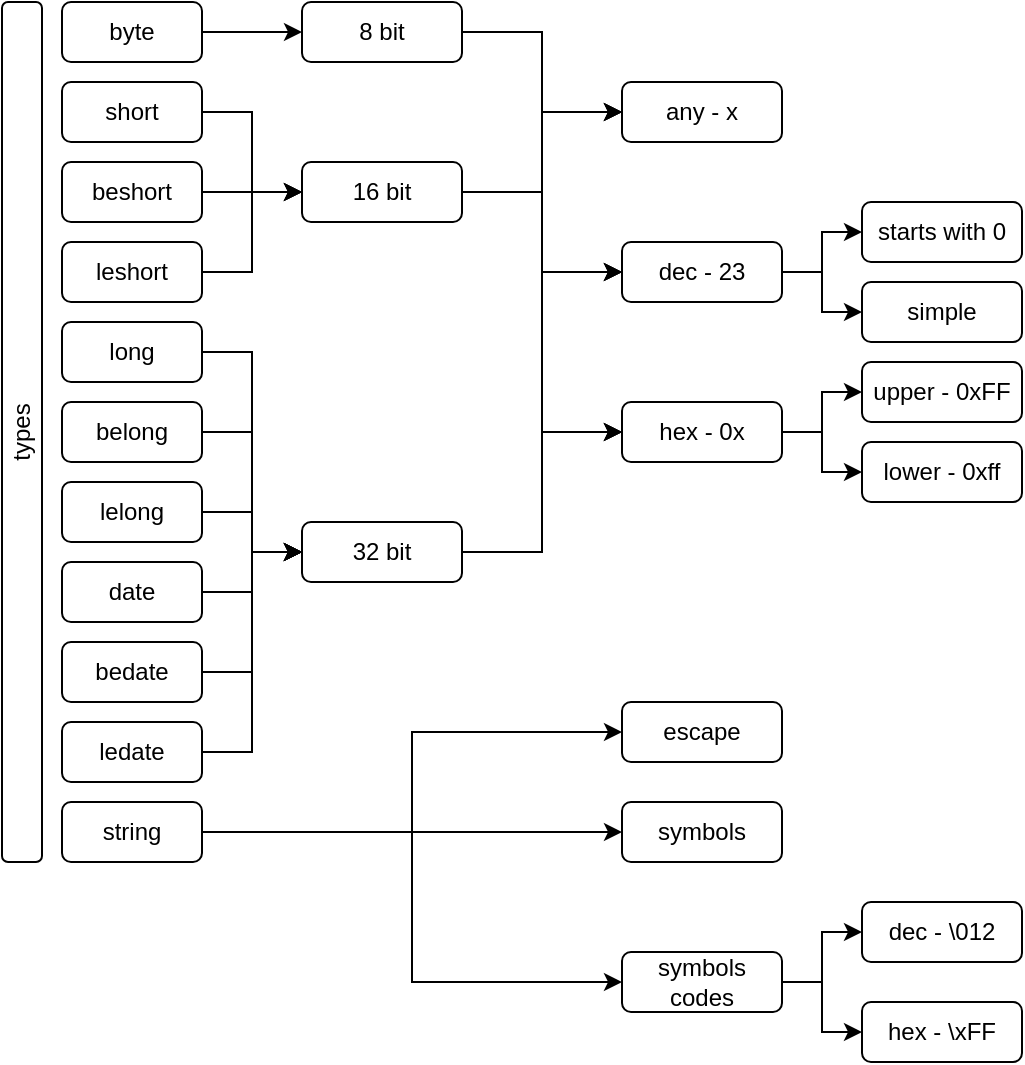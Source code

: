 <mxfile version="24.2.5" type="device">
  <diagram name="Page-1" id="iKV885fKfVe-VZ5SNfUJ">
    <mxGraphModel dx="830" dy="478" grid="1" gridSize="10" guides="1" tooltips="1" connect="1" arrows="1" fold="1" page="1" pageScale="1" pageWidth="850" pageHeight="1100" math="0" shadow="0">
      <root>
        <mxCell id="0" />
        <mxCell id="1" parent="0" />
        <mxCell id="QEwX6xP_3mHFgEH4Jfc6-68" style="edgeStyle=orthogonalEdgeStyle;rounded=0;orthogonalLoop=1;jettySize=auto;html=1;entryX=0;entryY=0.5;entryDx=0;entryDy=0;" edge="1" parent="1" source="QEwX6xP_3mHFgEH4Jfc6-1" target="QEwX6xP_3mHFgEH4Jfc6-59">
          <mxGeometry relative="1" as="geometry" />
        </mxCell>
        <mxCell id="QEwX6xP_3mHFgEH4Jfc6-69" style="edgeStyle=orthogonalEdgeStyle;rounded=0;orthogonalLoop=1;jettySize=auto;html=1;entryX=0;entryY=0.5;entryDx=0;entryDy=0;" edge="1" parent="1" source="QEwX6xP_3mHFgEH4Jfc6-1" target="QEwX6xP_3mHFgEH4Jfc6-60">
          <mxGeometry relative="1" as="geometry" />
        </mxCell>
        <mxCell id="QEwX6xP_3mHFgEH4Jfc6-71" style="edgeStyle=orthogonalEdgeStyle;rounded=0;orthogonalLoop=1;jettySize=auto;html=1;entryX=0;entryY=0.5;entryDx=0;entryDy=0;" edge="1" parent="1" source="QEwX6xP_3mHFgEH4Jfc6-1" target="QEwX6xP_3mHFgEH4Jfc6-63">
          <mxGeometry relative="1" as="geometry" />
        </mxCell>
        <mxCell id="QEwX6xP_3mHFgEH4Jfc6-1" value="string" style="rounded=1;whiteSpace=wrap;html=1;" vertex="1" parent="1">
          <mxGeometry x="160" y="530" width="70" height="30" as="geometry" />
        </mxCell>
        <mxCell id="QEwX6xP_3mHFgEH4Jfc6-29" style="edgeStyle=orthogonalEdgeStyle;rounded=0;orthogonalLoop=1;jettySize=auto;html=1;entryX=0;entryY=0.5;entryDx=0;entryDy=0;" edge="1" parent="1" source="QEwX6xP_3mHFgEH4Jfc6-2" target="QEwX6xP_3mHFgEH4Jfc6-23">
          <mxGeometry relative="1" as="geometry" />
        </mxCell>
        <mxCell id="QEwX6xP_3mHFgEH4Jfc6-2" value="byte" style="rounded=1;whiteSpace=wrap;html=1;" vertex="1" parent="1">
          <mxGeometry x="160" y="130" width="70" height="30" as="geometry" />
        </mxCell>
        <mxCell id="QEwX6xP_3mHFgEH4Jfc6-30" style="edgeStyle=orthogonalEdgeStyle;rounded=0;orthogonalLoop=1;jettySize=auto;html=1;entryX=0;entryY=0.5;entryDx=0;entryDy=0;" edge="1" parent="1" source="QEwX6xP_3mHFgEH4Jfc6-3" target="QEwX6xP_3mHFgEH4Jfc6-24">
          <mxGeometry relative="1" as="geometry" />
        </mxCell>
        <mxCell id="QEwX6xP_3mHFgEH4Jfc6-3" value="short" style="rounded=1;whiteSpace=wrap;html=1;" vertex="1" parent="1">
          <mxGeometry x="160" y="170" width="70" height="30" as="geometry" />
        </mxCell>
        <mxCell id="QEwX6xP_3mHFgEH4Jfc6-39" style="edgeStyle=orthogonalEdgeStyle;rounded=0;orthogonalLoop=1;jettySize=auto;html=1;entryX=0;entryY=0.5;entryDx=0;entryDy=0;" edge="1" parent="1" source="QEwX6xP_3mHFgEH4Jfc6-4" target="QEwX6xP_3mHFgEH4Jfc6-25">
          <mxGeometry relative="1" as="geometry" />
        </mxCell>
        <mxCell id="QEwX6xP_3mHFgEH4Jfc6-4" value="long" style="rounded=1;whiteSpace=wrap;html=1;" vertex="1" parent="1">
          <mxGeometry x="160" y="290" width="70" height="30" as="geometry" />
        </mxCell>
        <mxCell id="QEwX6xP_3mHFgEH4Jfc6-42" style="edgeStyle=orthogonalEdgeStyle;rounded=0;orthogonalLoop=1;jettySize=auto;html=1;entryX=0;entryY=0.5;entryDx=0;entryDy=0;" edge="1" parent="1" source="QEwX6xP_3mHFgEH4Jfc6-5" target="QEwX6xP_3mHFgEH4Jfc6-25">
          <mxGeometry relative="1" as="geometry" />
        </mxCell>
        <mxCell id="QEwX6xP_3mHFgEH4Jfc6-5" value="date" style="rounded=1;whiteSpace=wrap;html=1;" vertex="1" parent="1">
          <mxGeometry x="160" y="410" width="70" height="30" as="geometry" />
        </mxCell>
        <mxCell id="QEwX6xP_3mHFgEH4Jfc6-31" style="edgeStyle=orthogonalEdgeStyle;rounded=0;orthogonalLoop=1;jettySize=auto;html=1;" edge="1" parent="1" source="QEwX6xP_3mHFgEH4Jfc6-6">
          <mxGeometry relative="1" as="geometry">
            <mxPoint x="280" y="225" as="targetPoint" />
          </mxGeometry>
        </mxCell>
        <mxCell id="QEwX6xP_3mHFgEH4Jfc6-6" value="beshort" style="rounded=1;whiteSpace=wrap;html=1;" vertex="1" parent="1">
          <mxGeometry x="160" y="210" width="70" height="30" as="geometry" />
        </mxCell>
        <mxCell id="QEwX6xP_3mHFgEH4Jfc6-40" style="edgeStyle=orthogonalEdgeStyle;rounded=0;orthogonalLoop=1;jettySize=auto;html=1;entryX=0;entryY=0.5;entryDx=0;entryDy=0;" edge="1" parent="1" source="QEwX6xP_3mHFgEH4Jfc6-7" target="QEwX6xP_3mHFgEH4Jfc6-25">
          <mxGeometry relative="1" as="geometry" />
        </mxCell>
        <mxCell id="QEwX6xP_3mHFgEH4Jfc6-7" value="belong" style="rounded=1;whiteSpace=wrap;html=1;" vertex="1" parent="1">
          <mxGeometry x="160" y="330" width="70" height="30" as="geometry" />
        </mxCell>
        <mxCell id="QEwX6xP_3mHFgEH4Jfc6-43" style="edgeStyle=orthogonalEdgeStyle;rounded=0;orthogonalLoop=1;jettySize=auto;html=1;entryX=0;entryY=0.5;entryDx=0;entryDy=0;" edge="1" parent="1" source="QEwX6xP_3mHFgEH4Jfc6-8" target="QEwX6xP_3mHFgEH4Jfc6-25">
          <mxGeometry relative="1" as="geometry" />
        </mxCell>
        <mxCell id="QEwX6xP_3mHFgEH4Jfc6-8" value="bedate" style="rounded=1;whiteSpace=wrap;html=1;" vertex="1" parent="1">
          <mxGeometry x="160" y="450" width="70" height="30" as="geometry" />
        </mxCell>
        <mxCell id="QEwX6xP_3mHFgEH4Jfc6-32" style="edgeStyle=orthogonalEdgeStyle;rounded=0;orthogonalLoop=1;jettySize=auto;html=1;entryX=0;entryY=0.5;entryDx=0;entryDy=0;" edge="1" parent="1" source="QEwX6xP_3mHFgEH4Jfc6-10" target="QEwX6xP_3mHFgEH4Jfc6-24">
          <mxGeometry relative="1" as="geometry" />
        </mxCell>
        <mxCell id="QEwX6xP_3mHFgEH4Jfc6-10" value="leshort" style="rounded=1;whiteSpace=wrap;html=1;" vertex="1" parent="1">
          <mxGeometry x="160" y="250" width="70" height="30" as="geometry" />
        </mxCell>
        <mxCell id="QEwX6xP_3mHFgEH4Jfc6-41" style="edgeStyle=orthogonalEdgeStyle;rounded=0;orthogonalLoop=1;jettySize=auto;html=1;entryX=0;entryY=0.5;entryDx=0;entryDy=0;" edge="1" parent="1" source="QEwX6xP_3mHFgEH4Jfc6-11" target="QEwX6xP_3mHFgEH4Jfc6-25">
          <mxGeometry relative="1" as="geometry" />
        </mxCell>
        <mxCell id="QEwX6xP_3mHFgEH4Jfc6-11" value="lelong" style="rounded=1;whiteSpace=wrap;html=1;" vertex="1" parent="1">
          <mxGeometry x="160" y="370" width="70" height="30" as="geometry" />
        </mxCell>
        <mxCell id="QEwX6xP_3mHFgEH4Jfc6-44" style="edgeStyle=orthogonalEdgeStyle;rounded=0;orthogonalLoop=1;jettySize=auto;html=1;entryX=0;entryY=0.5;entryDx=0;entryDy=0;" edge="1" parent="1" source="QEwX6xP_3mHFgEH4Jfc6-12" target="QEwX6xP_3mHFgEH4Jfc6-25">
          <mxGeometry relative="1" as="geometry" />
        </mxCell>
        <mxCell id="QEwX6xP_3mHFgEH4Jfc6-12" value="ledate" style="rounded=1;whiteSpace=wrap;html=1;" vertex="1" parent="1">
          <mxGeometry x="160" y="490" width="70" height="30" as="geometry" />
        </mxCell>
        <mxCell id="QEwX6xP_3mHFgEH4Jfc6-13" value="types" style="rounded=1;whiteSpace=wrap;html=1;horizontal=0;" vertex="1" parent="1">
          <mxGeometry x="130" y="130" width="20" height="430" as="geometry" />
        </mxCell>
        <mxCell id="QEwX6xP_3mHFgEH4Jfc6-14" value="any - x" style="rounded=1;whiteSpace=wrap;html=1;" vertex="1" parent="1">
          <mxGeometry x="440" y="170" width="80" height="30" as="geometry" />
        </mxCell>
        <mxCell id="QEwX6xP_3mHFgEH4Jfc6-54" style="edgeStyle=orthogonalEdgeStyle;rounded=0;orthogonalLoop=1;jettySize=auto;html=1;" edge="1" parent="1" source="QEwX6xP_3mHFgEH4Jfc6-15" target="QEwX6xP_3mHFgEH4Jfc6-27">
          <mxGeometry relative="1" as="geometry" />
        </mxCell>
        <mxCell id="QEwX6xP_3mHFgEH4Jfc6-55" style="edgeStyle=orthogonalEdgeStyle;rounded=0;orthogonalLoop=1;jettySize=auto;html=1;entryX=0;entryY=0.5;entryDx=0;entryDy=0;" edge="1" parent="1" source="QEwX6xP_3mHFgEH4Jfc6-15" target="QEwX6xP_3mHFgEH4Jfc6-28">
          <mxGeometry relative="1" as="geometry" />
        </mxCell>
        <mxCell id="QEwX6xP_3mHFgEH4Jfc6-15" value="dec - 23" style="rounded=1;whiteSpace=wrap;html=1;" vertex="1" parent="1">
          <mxGeometry x="440" y="250" width="80" height="30" as="geometry" />
        </mxCell>
        <mxCell id="QEwX6xP_3mHFgEH4Jfc6-56" style="edgeStyle=orthogonalEdgeStyle;rounded=0;orthogonalLoop=1;jettySize=auto;html=1;entryX=0;entryY=0.5;entryDx=0;entryDy=0;" edge="1" parent="1" source="QEwX6xP_3mHFgEH4Jfc6-17" target="QEwX6xP_3mHFgEH4Jfc6-19">
          <mxGeometry relative="1" as="geometry" />
        </mxCell>
        <mxCell id="QEwX6xP_3mHFgEH4Jfc6-57" style="edgeStyle=orthogonalEdgeStyle;rounded=0;orthogonalLoop=1;jettySize=auto;html=1;entryX=0;entryY=0.5;entryDx=0;entryDy=0;" edge="1" parent="1" source="QEwX6xP_3mHFgEH4Jfc6-17" target="QEwX6xP_3mHFgEH4Jfc6-20">
          <mxGeometry relative="1" as="geometry" />
        </mxCell>
        <mxCell id="QEwX6xP_3mHFgEH4Jfc6-17" value="hex - 0x" style="rounded=1;whiteSpace=wrap;html=1;" vertex="1" parent="1">
          <mxGeometry x="440" y="330" width="80" height="30" as="geometry" />
        </mxCell>
        <mxCell id="QEwX6xP_3mHFgEH4Jfc6-19" value="upper - 0xFF" style="rounded=1;whiteSpace=wrap;html=1;" vertex="1" parent="1">
          <mxGeometry x="560" y="310" width="80" height="30" as="geometry" />
        </mxCell>
        <mxCell id="QEwX6xP_3mHFgEH4Jfc6-20" value="lower - 0xff" style="rounded=1;whiteSpace=wrap;html=1;" vertex="1" parent="1">
          <mxGeometry x="560" y="350" width="80" height="30" as="geometry" />
        </mxCell>
        <mxCell id="QEwX6xP_3mHFgEH4Jfc6-45" style="edgeStyle=orthogonalEdgeStyle;rounded=0;orthogonalLoop=1;jettySize=auto;html=1;entryX=0;entryY=0.5;entryDx=0;entryDy=0;" edge="1" parent="1" source="QEwX6xP_3mHFgEH4Jfc6-23" target="QEwX6xP_3mHFgEH4Jfc6-14">
          <mxGeometry relative="1" as="geometry" />
        </mxCell>
        <mxCell id="QEwX6xP_3mHFgEH4Jfc6-48" style="edgeStyle=orthogonalEdgeStyle;rounded=0;orthogonalLoop=1;jettySize=auto;html=1;entryX=0;entryY=0.5;entryDx=0;entryDy=0;" edge="1" parent="1" source="QEwX6xP_3mHFgEH4Jfc6-23" target="QEwX6xP_3mHFgEH4Jfc6-15">
          <mxGeometry relative="1" as="geometry" />
        </mxCell>
        <mxCell id="QEwX6xP_3mHFgEH4Jfc6-51" style="edgeStyle=orthogonalEdgeStyle;rounded=0;orthogonalLoop=1;jettySize=auto;html=1;entryX=0;entryY=0.5;entryDx=0;entryDy=0;" edge="1" parent="1" source="QEwX6xP_3mHFgEH4Jfc6-23" target="QEwX6xP_3mHFgEH4Jfc6-17">
          <mxGeometry relative="1" as="geometry" />
        </mxCell>
        <mxCell id="QEwX6xP_3mHFgEH4Jfc6-23" value="8 bit" style="rounded=1;whiteSpace=wrap;html=1;" vertex="1" parent="1">
          <mxGeometry x="280" y="130" width="80" height="30" as="geometry" />
        </mxCell>
        <mxCell id="QEwX6xP_3mHFgEH4Jfc6-46" style="edgeStyle=orthogonalEdgeStyle;rounded=0;orthogonalLoop=1;jettySize=auto;html=1;entryX=0;entryY=0.5;entryDx=0;entryDy=0;" edge="1" parent="1" source="QEwX6xP_3mHFgEH4Jfc6-24" target="QEwX6xP_3mHFgEH4Jfc6-14">
          <mxGeometry relative="1" as="geometry" />
        </mxCell>
        <mxCell id="QEwX6xP_3mHFgEH4Jfc6-49" style="edgeStyle=orthogonalEdgeStyle;rounded=0;orthogonalLoop=1;jettySize=auto;html=1;entryX=0;entryY=0.5;entryDx=0;entryDy=0;" edge="1" parent="1" source="QEwX6xP_3mHFgEH4Jfc6-24" target="QEwX6xP_3mHFgEH4Jfc6-15">
          <mxGeometry relative="1" as="geometry" />
        </mxCell>
        <mxCell id="QEwX6xP_3mHFgEH4Jfc6-52" style="edgeStyle=orthogonalEdgeStyle;rounded=0;orthogonalLoop=1;jettySize=auto;html=1;entryX=0;entryY=0.5;entryDx=0;entryDy=0;" edge="1" parent="1" source="QEwX6xP_3mHFgEH4Jfc6-24" target="QEwX6xP_3mHFgEH4Jfc6-17">
          <mxGeometry relative="1" as="geometry" />
        </mxCell>
        <mxCell id="QEwX6xP_3mHFgEH4Jfc6-24" value="16 bit" style="rounded=1;whiteSpace=wrap;html=1;" vertex="1" parent="1">
          <mxGeometry x="280" y="210" width="80" height="30" as="geometry" />
        </mxCell>
        <mxCell id="QEwX6xP_3mHFgEH4Jfc6-47" style="edgeStyle=orthogonalEdgeStyle;rounded=0;orthogonalLoop=1;jettySize=auto;html=1;entryX=0;entryY=0.5;entryDx=0;entryDy=0;" edge="1" parent="1" source="QEwX6xP_3mHFgEH4Jfc6-25" target="QEwX6xP_3mHFgEH4Jfc6-14">
          <mxGeometry relative="1" as="geometry" />
        </mxCell>
        <mxCell id="QEwX6xP_3mHFgEH4Jfc6-50" style="edgeStyle=orthogonalEdgeStyle;rounded=0;orthogonalLoop=1;jettySize=auto;html=1;entryX=0;entryY=0.5;entryDx=0;entryDy=0;" edge="1" parent="1" source="QEwX6xP_3mHFgEH4Jfc6-25" target="QEwX6xP_3mHFgEH4Jfc6-15">
          <mxGeometry relative="1" as="geometry" />
        </mxCell>
        <mxCell id="QEwX6xP_3mHFgEH4Jfc6-53" style="edgeStyle=orthogonalEdgeStyle;rounded=0;orthogonalLoop=1;jettySize=auto;html=1;entryX=0;entryY=0.5;entryDx=0;entryDy=0;" edge="1" parent="1" source="QEwX6xP_3mHFgEH4Jfc6-25" target="QEwX6xP_3mHFgEH4Jfc6-17">
          <mxGeometry relative="1" as="geometry" />
        </mxCell>
        <mxCell id="QEwX6xP_3mHFgEH4Jfc6-25" value="32 bit" style="rounded=1;whiteSpace=wrap;html=1;" vertex="1" parent="1">
          <mxGeometry x="280" y="390" width="80" height="30" as="geometry" />
        </mxCell>
        <mxCell id="QEwX6xP_3mHFgEH4Jfc6-27" value="starts with 0" style="rounded=1;whiteSpace=wrap;html=1;" vertex="1" parent="1">
          <mxGeometry x="560" y="230" width="80" height="30" as="geometry" />
        </mxCell>
        <mxCell id="QEwX6xP_3mHFgEH4Jfc6-28" value="simple" style="rounded=1;whiteSpace=wrap;html=1;" vertex="1" parent="1">
          <mxGeometry x="560" y="270" width="80" height="30" as="geometry" />
        </mxCell>
        <mxCell id="QEwX6xP_3mHFgEH4Jfc6-59" value="e&lt;span style=&quot;background-color: initial;&quot;&gt;scape&lt;/span&gt;" style="rounded=1;whiteSpace=wrap;html=1;" vertex="1" parent="1">
          <mxGeometry x="440" y="480" width="80" height="30" as="geometry" />
        </mxCell>
        <mxCell id="QEwX6xP_3mHFgEH4Jfc6-60" value="symbols" style="rounded=1;whiteSpace=wrap;html=1;" vertex="1" parent="1">
          <mxGeometry x="440" y="530" width="80" height="30" as="geometry" />
        </mxCell>
        <mxCell id="QEwX6xP_3mHFgEH4Jfc6-72" style="edgeStyle=orthogonalEdgeStyle;rounded=0;orthogonalLoop=1;jettySize=auto;html=1;entryX=0;entryY=0.5;entryDx=0;entryDy=0;" edge="1" parent="1" source="QEwX6xP_3mHFgEH4Jfc6-63" target="QEwX6xP_3mHFgEH4Jfc6-64">
          <mxGeometry relative="1" as="geometry" />
        </mxCell>
        <mxCell id="QEwX6xP_3mHFgEH4Jfc6-73" style="edgeStyle=orthogonalEdgeStyle;rounded=0;orthogonalLoop=1;jettySize=auto;html=1;entryX=0;entryY=0.5;entryDx=0;entryDy=0;" edge="1" parent="1" source="QEwX6xP_3mHFgEH4Jfc6-63" target="QEwX6xP_3mHFgEH4Jfc6-65">
          <mxGeometry relative="1" as="geometry" />
        </mxCell>
        <mxCell id="QEwX6xP_3mHFgEH4Jfc6-63" value="symbols&lt;br&gt;codes" style="rounded=1;whiteSpace=wrap;html=1;" vertex="1" parent="1">
          <mxGeometry x="440" y="605" width="80" height="30" as="geometry" />
        </mxCell>
        <mxCell id="QEwX6xP_3mHFgEH4Jfc6-64" value="dec - \012" style="rounded=1;whiteSpace=wrap;html=1;" vertex="1" parent="1">
          <mxGeometry x="560" y="580" width="80" height="30" as="geometry" />
        </mxCell>
        <mxCell id="QEwX6xP_3mHFgEH4Jfc6-65" value="hex - \xFF" style="rounded=1;whiteSpace=wrap;html=1;" vertex="1" parent="1">
          <mxGeometry x="560" y="630" width="80" height="30" as="geometry" />
        </mxCell>
      </root>
    </mxGraphModel>
  </diagram>
</mxfile>
